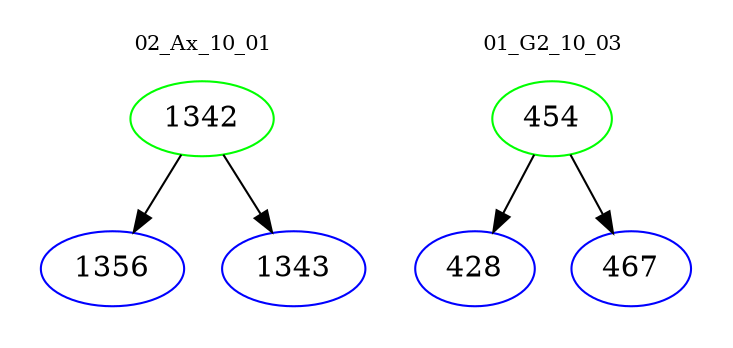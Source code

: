 digraph{
subgraph cluster_0 {
color = white
label = "02_Ax_10_01";
fontsize=10;
T0_1342 [label="1342", color="green"]
T0_1342 -> T0_1356 [color="black"]
T0_1356 [label="1356", color="blue"]
T0_1342 -> T0_1343 [color="black"]
T0_1343 [label="1343", color="blue"]
}
subgraph cluster_1 {
color = white
label = "01_G2_10_03";
fontsize=10;
T1_454 [label="454", color="green"]
T1_454 -> T1_428 [color="black"]
T1_428 [label="428", color="blue"]
T1_454 -> T1_467 [color="black"]
T1_467 [label="467", color="blue"]
}
}
